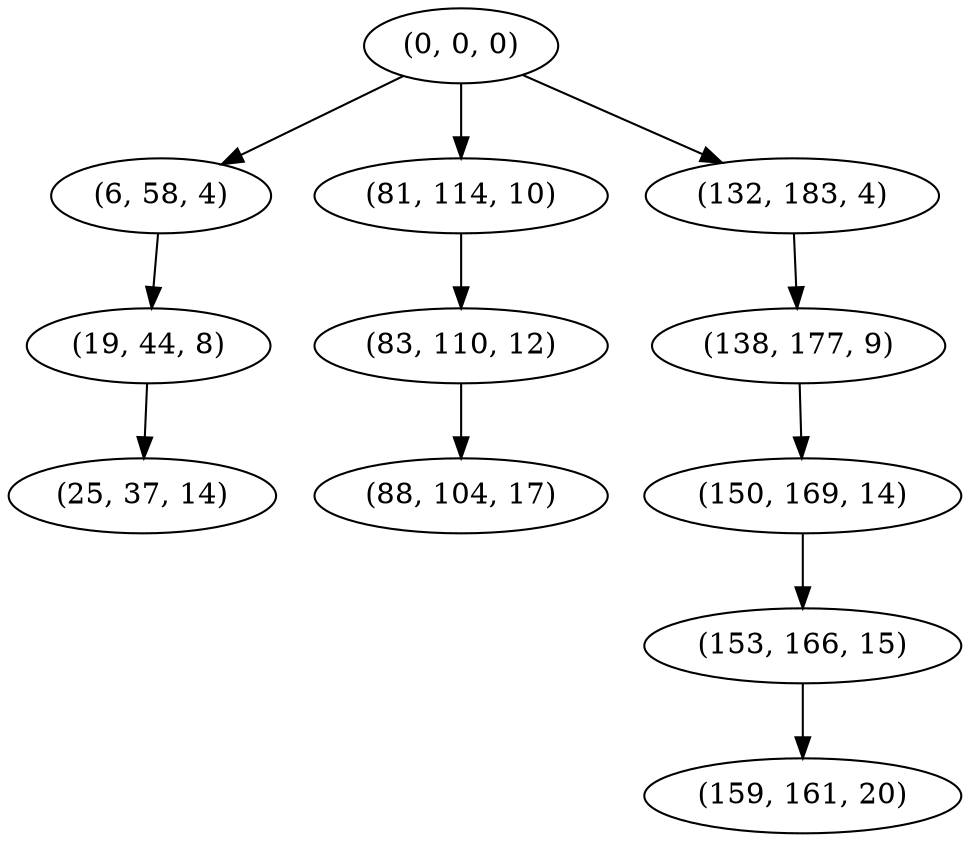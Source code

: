 digraph tree {
    "(0, 0, 0)";
    "(6, 58, 4)";
    "(19, 44, 8)";
    "(25, 37, 14)";
    "(81, 114, 10)";
    "(83, 110, 12)";
    "(88, 104, 17)";
    "(132, 183, 4)";
    "(138, 177, 9)";
    "(150, 169, 14)";
    "(153, 166, 15)";
    "(159, 161, 20)";
    "(0, 0, 0)" -> "(6, 58, 4)";
    "(0, 0, 0)" -> "(81, 114, 10)";
    "(0, 0, 0)" -> "(132, 183, 4)";
    "(6, 58, 4)" -> "(19, 44, 8)";
    "(19, 44, 8)" -> "(25, 37, 14)";
    "(81, 114, 10)" -> "(83, 110, 12)";
    "(83, 110, 12)" -> "(88, 104, 17)";
    "(132, 183, 4)" -> "(138, 177, 9)";
    "(138, 177, 9)" -> "(150, 169, 14)";
    "(150, 169, 14)" -> "(153, 166, 15)";
    "(153, 166, 15)" -> "(159, 161, 20)";
}
